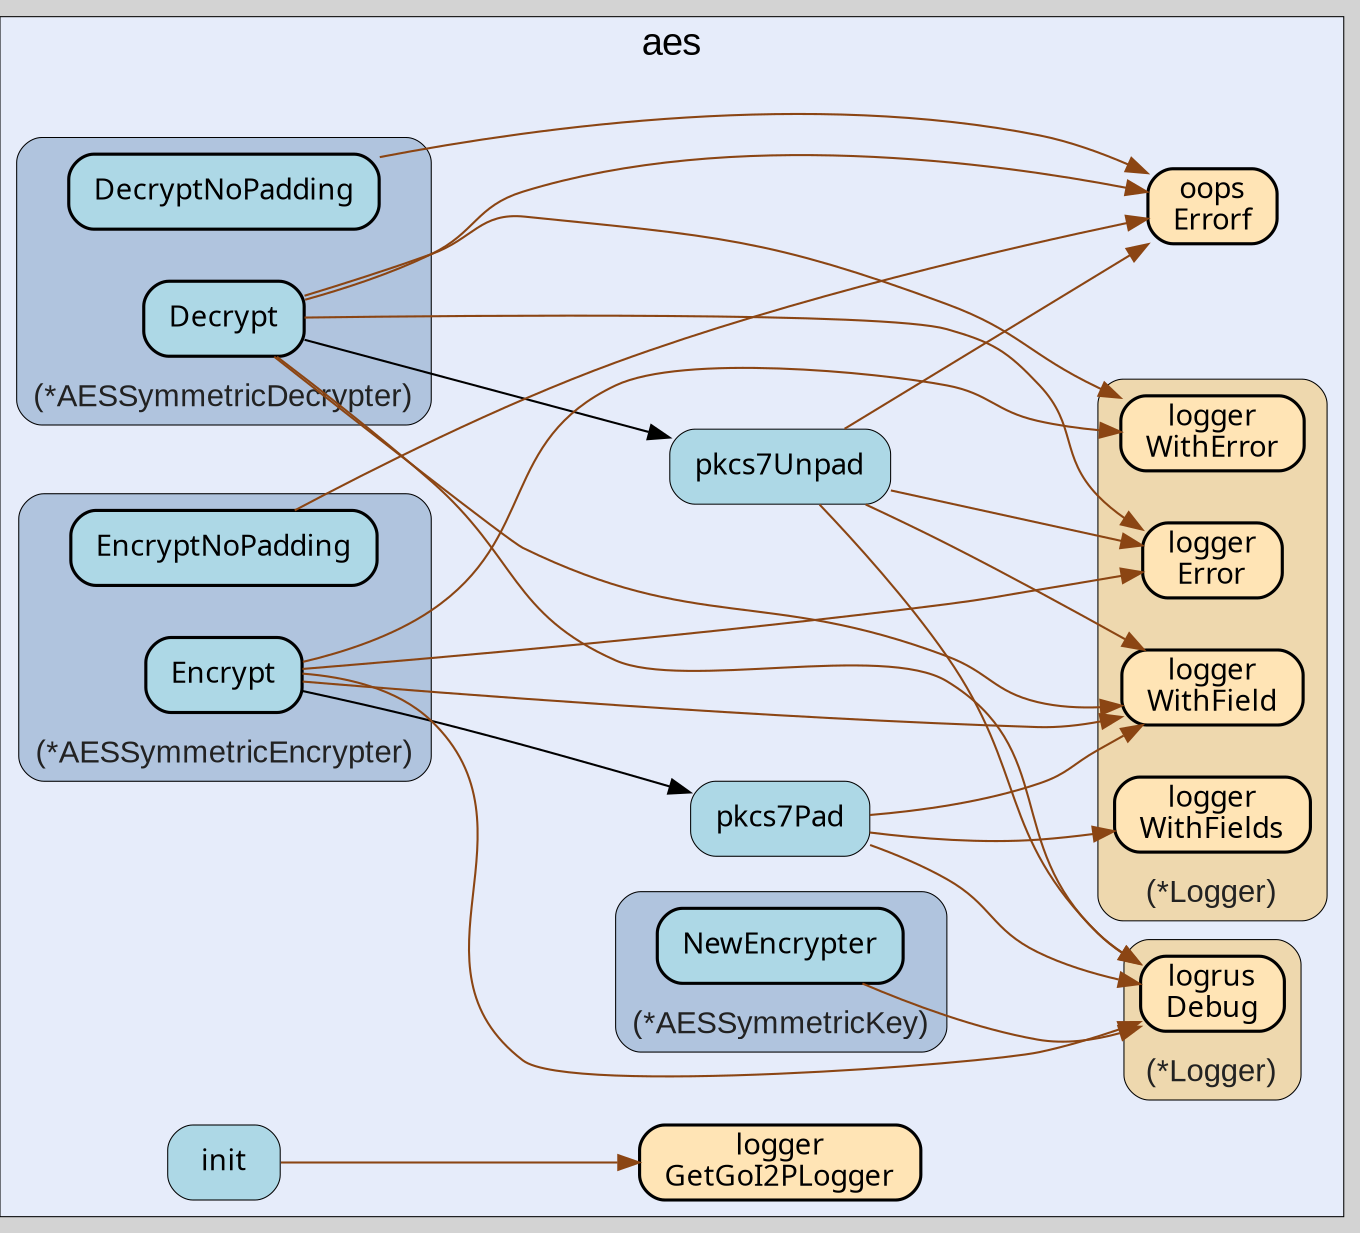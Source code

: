 digraph gocallvis {
    label="";
    labeljust="l";
    fontname="Arial";
    fontsize="14";
    rankdir="LR";
    bgcolor="lightgray";
    style="solid";
    penwidth="0.5";
    pad="0.0";
    nodesep="0.35";

    node [shape="box" style="filled,rounded" fillcolor="honeydew" fontname="Verdana" penwidth="1.0" margin="0.16,0.0"];
    edge [minlen="2"]

    subgraph "cluster_focus" {
        labelloc="t";
labeljust="c";
fontsize="18";
bgcolor="#e6ecfa";
label="aes";
        
        "github.com/go-i2p/crypto/aes.init" [ penwidth="0.5" tooltip="github.com/go-i2p/crypto/aes.init | defined in .:0\nat aes_decrypter.go:11: calling [github.com/go-i2p/logger.GetGoI2PLogger]" fillcolor="lightblue" label="init" ]
        "github.com/go-i2p/logger.GetGoI2PLogger" [ tooltip="github.com/go-i2p/logger.GetGoI2PLogger | defined in log.go:120" fillcolor="moccasin" label="logger\nGetGoI2PLogger" penwidth="1.5" ]
        "github.com/go-i2p/crypto/aes.pkcs7Unpad" [ fillcolor="lightblue" label="pkcs7Unpad" penwidth="0.5" tooltip="github.com/go-i2p/crypto/aes.pkcs7Unpad | defined in aes_pkcs.go:25\nat aes_pkcs.go:26: calling [(*github.com/go-i2p/logger.Logger).WithField]\nat aes_pkcs.go:35: calling [(*github.com/go-i2p/logger.Logger).WithField]\nat aes_pkcs.go:47: calling [(*github.com/go-i2p/logger.Logger).WithField]\nat aes_pkcs.go:30: calling [(*github.com/go-i2p/logger.Logger).Error]\nat aes_pkcs.go:35: calling [(*github.com/go-i2p/logger.Logger).Error]\nat aes_pkcs.go:41: calling [(*github.com/go-i2p/logger.Logger).Error]\nat aes_pkcs.go:31: calling [github.com/samber/oops.Errorf]\nat aes_pkcs.go:36: calling [github.com/samber/oops.Errorf]\nat aes_pkcs.go:42: calling [github.com/samber/oops.Errorf]\nat aes_pkcs.go:26: calling [(*github.com/sirupsen/logrus.Logger).Debug]\nat aes_pkcs.go:47: calling [(*github.com/sirupsen/logrus.Logger).Debug]" ]
        "github.com/samber/oops.Errorf" [ penwidth="1.5" tooltip="github.com/samber/oops.Errorf | defined in oops.go:34" fillcolor="moccasin" label="oops\nErrorf" ]
        "github.com/go-i2p/crypto/aes.pkcs7Pad" [ fillcolor="lightblue" label="pkcs7Pad" penwidth="0.5" tooltip="github.com/go-i2p/crypto/aes.pkcs7Pad | defined in aes_pkcs.go:11\nat aes_pkcs.go:15: calling [(*github.com/sirupsen/logrus.Logger).Debug]\nat aes_pkcs.go:21: calling [(*github.com/sirupsen/logrus.Logger).Debug]\nat aes_pkcs.go:12: calling [(*github.com/go-i2p/logger.Logger).WithFields]\nat aes_pkcs.go:21: calling [(*github.com/go-i2p/logger.Logger).WithField]" ]
        
        subgraph "cluster_*github.com/go-i2p/crypto/aes.AESSymmetricDecrypter" {
        tooltip="type: *github.com/go-i2p/crypto/aes.AESSymmetricDecrypter";
penwidth="0.5";
fontcolor="#222222";
style="rounded,filled";
fillcolor="lightsteelblue";
label="(*AESSymmetricDecrypter)";
fontsize="15";
labelloc="b";
        
        "(*github.com/go-i2p/crypto/aes.AESSymmetricDecrypter).DecryptNoPadding" [ tooltip="(*github.com/go-i2p/crypto/aes.AESSymmetricDecrypter).DecryptNoPadding | defined in aes_decrypter.go:49\nat aes_decrypter.go:51: calling [github.com/samber/oops.Errorf]" fillcolor="lightblue" label="DecryptNoPadding" penwidth="1.5" ]
        "(*github.com/go-i2p/crypto/aes.AESSymmetricDecrypter).Decrypt" [ tooltip="(*github.com/go-i2p/crypto/aes.AESSymmetricDecrypter).Decrypt | defined in aes_decrypter.go:20\nat aes_decrypter.go:31: calling [github.com/samber/oops.Errorf]\nat aes_decrypter.go:38: calling [github.com/go-i2p/crypto/aes.pkcs7Unpad]\nat aes_decrypter.go:21: calling [(*github.com/sirupsen/logrus.Logger).Debug]\nat aes_decrypter.go:44: calling [(*github.com/sirupsen/logrus.Logger).Debug]\nat aes_decrypter.go:25: calling [(*github.com/go-i2p/logger.Logger).Error]\nat aes_decrypter.go:30: calling [(*github.com/go-i2p/logger.Logger).Error]\nat aes_decrypter.go:40: calling [(*github.com/go-i2p/logger.Logger).Error]\nat aes_decrypter.go:21: calling [(*github.com/go-i2p/logger.Logger).WithField]\nat aes_decrypter.go:44: calling [(*github.com/go-i2p/logger.Logger).WithField]\nat aes_decrypter.go:25: calling [(*github.com/go-i2p/logger.Logger).WithError]\nat aes_decrypter.go:40: calling [(*github.com/go-i2p/logger.Logger).WithError]" fillcolor="lightblue" label="Decrypt" penwidth="1.5" ]
        
    }

        subgraph "cluster_*github.com/go-i2p/crypto/aes.AESSymmetricEncrypter" {
        penwidth="0.5";
style="rounded,filled";
fillcolor="lightsteelblue";
fontsize="15";
fontcolor="#222222";
labelloc="b";
label="(*AESSymmetricEncrypter)";
tooltip="type: *github.com/go-i2p/crypto/aes.AESSymmetricEncrypter";
        
        "(*github.com/go-i2p/crypto/aes.AESSymmetricEncrypter).EncryptNoPadding" [ fillcolor="lightblue" label="EncryptNoPadding" penwidth="1.5" tooltip="(*github.com/go-i2p/crypto/aes.AESSymmetricEncrypter).EncryptNoPadding | defined in aes_encrypter.go:36\nat aes_encrypter.go:38: calling [github.com/samber/oops.Errorf]" ]
        "(*github.com/go-i2p/crypto/aes.AESSymmetricEncrypter).Encrypt" [ tooltip="(*github.com/go-i2p/crypto/aes.AESSymmetricEncrypter).Encrypt | defined in aes_encrypter.go:17\nat aes_encrypter.go:26: calling [github.com/go-i2p/crypto/aes.pkcs7Pad]\nat aes_encrypter.go:18: calling [(*github.com/sirupsen/logrus.Logger).Debug]\nat aes_encrypter.go:31: calling [(*github.com/sirupsen/logrus.Logger).Debug]\nat aes_encrypter.go:22: calling [(*github.com/go-i2p/logger.Logger).Error]\nat aes_encrypter.go:18: calling [(*github.com/go-i2p/logger.Logger).WithField]\nat aes_encrypter.go:31: calling [(*github.com/go-i2p/logger.Logger).WithField]\nat aes_encrypter.go:22: calling [(*github.com/go-i2p/logger.Logger).WithError]" fillcolor="lightblue" label="Encrypt" penwidth="1.5" ]
        
    }

        subgraph "cluster_*github.com/go-i2p/crypto/aes.AESSymmetricKey" {
        fontsize="15";
labelloc="b";
style="rounded,filled";
penwidth="0.5";
fontcolor="#222222";
fillcolor="lightsteelblue";
label="(*AESSymmetricKey)";
tooltip="type: *github.com/go-i2p/crypto/aes.AESSymmetricKey";
        
        "(*github.com/go-i2p/crypto/aes.AESSymmetricKey).NewEncrypter" [ fillcolor="lightblue" label="NewEncrypter" penwidth="1.5" tooltip="(*github.com/go-i2p/crypto/aes.AESSymmetricKey).NewEncrypter | defined in aes_key.go:12\nat aes_key.go:13: calling [(*github.com/sirupsen/logrus.Logger).Debug]" ]
        
    }

        subgraph "cluster_*github.com/go-i2p/logger.Logger" {
        fillcolor="wheat2";
label="(*Logger)";
tooltip="type: *github.com/go-i2p/logger.Logger";
penwidth="0.5";
fontsize="15";
fontcolor="#222222";
labelloc="b";
style="rounded,filled";
        
        "(*github.com/go-i2p/logger.Logger).WithField" [ fillcolor="moccasin" label="logger\nWithField" penwidth="1.5" tooltip="(*github.com/go-i2p/logger.Logger).WithField | defined in log.go:54" ]
        "(*github.com/go-i2p/logger.Logger).Error" [ fillcolor="moccasin" label="logger\nError" penwidth="1.5" tooltip="(*github.com/go-i2p/logger.Logger).Error | defined in log.go:42" ]
        "(*github.com/go-i2p/logger.Logger).WithFields" [ fillcolor="moccasin" label="logger\nWithFields" penwidth="1.5" tooltip="(*github.com/go-i2p/logger.Logger).WithFields | defined in log.go:60" ]
        "(*github.com/go-i2p/logger.Logger).WithError" [ fillcolor="moccasin" label="logger\nWithError" penwidth="1.5" tooltip="(*github.com/go-i2p/logger.Logger).WithError | defined in log.go:66" ]
        
    }

        subgraph "cluster_*github.com/sirupsen/logrus.Logger" {
        tooltip="type: *github.com/sirupsen/logrus.Logger";
penwidth="0.5";
fontsize="15";
fontcolor="#222222";
labelloc="b";
style="rounded,filled";
fillcolor="wheat2";
label="(*Logger)";
        
        "(*github.com/sirupsen/logrus.Logger).Debug" [ fillcolor="moccasin" label="logrus\nDebug" penwidth="1.5" tooltip="(*github.com/sirupsen/logrus.Logger).Debug | defined in logger.go:221" ]
        
    }

    }

    "(*github.com/go-i2p/crypto/aes.AESSymmetricEncrypter).Encrypt" -> "github.com/go-i2p/crypto/aes.pkcs7Pad" [ tooltip="at aes_encrypter.go:26: calling [github.com/go-i2p/crypto/aes.pkcs7Pad]" ]
    "github.com/go-i2p/crypto/aes.init" -> "github.com/go-i2p/logger.GetGoI2PLogger" [ tooltip="at aes_decrypter.go:11: calling [github.com/go-i2p/logger.GetGoI2PLogger]" color="saddlebrown" ]
    "github.com/go-i2p/crypto/aes.pkcs7Unpad" -> "(*github.com/go-i2p/logger.Logger).WithField" [ color="saddlebrown" tooltip="at aes_pkcs.go:26: calling [(*github.com/go-i2p/logger.Logger).WithField]\nat aes_pkcs.go:35: calling [(*github.com/go-i2p/logger.Logger).WithField]\nat aes_pkcs.go:47: calling [(*github.com/go-i2p/logger.Logger).WithField]" ]
    "github.com/go-i2p/crypto/aes.pkcs7Unpad" -> "(*github.com/go-i2p/logger.Logger).Error" [ color="saddlebrown" tooltip="at aes_pkcs.go:30: calling [(*github.com/go-i2p/logger.Logger).Error]\nat aes_pkcs.go:35: calling [(*github.com/go-i2p/logger.Logger).Error]\nat aes_pkcs.go:41: calling [(*github.com/go-i2p/logger.Logger).Error]" ]
    "github.com/go-i2p/crypto/aes.pkcs7Unpad" -> "github.com/samber/oops.Errorf" [ color="saddlebrown" tooltip="at aes_pkcs.go:31: calling [github.com/samber/oops.Errorf]\nat aes_pkcs.go:36: calling [github.com/samber/oops.Errorf]\nat aes_pkcs.go:42: calling [github.com/samber/oops.Errorf]" ]
    "(*github.com/go-i2p/crypto/aes.AESSymmetricDecrypter).Decrypt" -> "github.com/samber/oops.Errorf" [ color="saddlebrown" tooltip="at aes_decrypter.go:31: calling [github.com/samber/oops.Errorf]" ]
    "(*github.com/go-i2p/crypto/aes.AESSymmetricDecrypter).Decrypt" -> "github.com/go-i2p/crypto/aes.pkcs7Unpad" [ tooltip="at aes_decrypter.go:38: calling [github.com/go-i2p/crypto/aes.pkcs7Unpad]" ]
    "(*github.com/go-i2p/crypto/aes.AESSymmetricEncrypter).Encrypt" -> "(*github.com/sirupsen/logrus.Logger).Debug" [ color="saddlebrown" tooltip="at aes_encrypter.go:18: calling [(*github.com/sirupsen/logrus.Logger).Debug]\nat aes_encrypter.go:31: calling [(*github.com/sirupsen/logrus.Logger).Debug]" ]
    "github.com/go-i2p/crypto/aes.pkcs7Pad" -> "(*github.com/sirupsen/logrus.Logger).Debug" [ color="saddlebrown" tooltip="at aes_pkcs.go:15: calling [(*github.com/sirupsen/logrus.Logger).Debug]\nat aes_pkcs.go:21: calling [(*github.com/sirupsen/logrus.Logger).Debug]" ]
    "(*github.com/go-i2p/crypto/aes.AESSymmetricDecrypter).Decrypt" -> "(*github.com/sirupsen/logrus.Logger).Debug" [ color="saddlebrown" tooltip="at aes_decrypter.go:21: calling [(*github.com/sirupsen/logrus.Logger).Debug]\nat aes_decrypter.go:44: calling [(*github.com/sirupsen/logrus.Logger).Debug]" ]
    "(*github.com/go-i2p/crypto/aes.AESSymmetricDecrypter).Decrypt" -> "(*github.com/go-i2p/logger.Logger).Error" [ tooltip="at aes_decrypter.go:25: calling [(*github.com/go-i2p/logger.Logger).Error]\nat aes_decrypter.go:30: calling [(*github.com/go-i2p/logger.Logger).Error]\nat aes_decrypter.go:40: calling [(*github.com/go-i2p/logger.Logger).Error]" color="saddlebrown" ]
    "github.com/go-i2p/crypto/aes.pkcs7Unpad" -> "(*github.com/sirupsen/logrus.Logger).Debug" [ color="saddlebrown" tooltip="at aes_pkcs.go:26: calling [(*github.com/sirupsen/logrus.Logger).Debug]\nat aes_pkcs.go:47: calling [(*github.com/sirupsen/logrus.Logger).Debug]" ]
    "(*github.com/go-i2p/crypto/aes.AESSymmetricEncrypter).EncryptNoPadding" -> "github.com/samber/oops.Errorf" [ color="saddlebrown" tooltip="at aes_encrypter.go:38: calling [github.com/samber/oops.Errorf]" ]
    "(*github.com/go-i2p/crypto/aes.AESSymmetricKey).NewEncrypter" -> "(*github.com/sirupsen/logrus.Logger).Debug" [ color="saddlebrown" tooltip="at aes_key.go:13: calling [(*github.com/sirupsen/logrus.Logger).Debug]" ]
    "github.com/go-i2p/crypto/aes.pkcs7Pad" -> "(*github.com/go-i2p/logger.Logger).WithFields" [ color="saddlebrown" tooltip="at aes_pkcs.go:12: calling [(*github.com/go-i2p/logger.Logger).WithFields]" ]
    "github.com/go-i2p/crypto/aes.pkcs7Pad" -> "(*github.com/go-i2p/logger.Logger).WithField" [ color="saddlebrown" tooltip="at aes_pkcs.go:21: calling [(*github.com/go-i2p/logger.Logger).WithField]" ]
    "(*github.com/go-i2p/crypto/aes.AESSymmetricDecrypter).Decrypt" -> "(*github.com/go-i2p/logger.Logger).WithField" [ color="saddlebrown" tooltip="at aes_decrypter.go:21: calling [(*github.com/go-i2p/logger.Logger).WithField]\nat aes_decrypter.go:44: calling [(*github.com/go-i2p/logger.Logger).WithField]" ]
    "(*github.com/go-i2p/crypto/aes.AESSymmetricDecrypter).Decrypt" -> "(*github.com/go-i2p/logger.Logger).WithError" [ color="saddlebrown" tooltip="at aes_decrypter.go:25: calling [(*github.com/go-i2p/logger.Logger).WithError]\nat aes_decrypter.go:40: calling [(*github.com/go-i2p/logger.Logger).WithError]" ]
    "(*github.com/go-i2p/crypto/aes.AESSymmetricEncrypter).Encrypt" -> "(*github.com/go-i2p/logger.Logger).Error" [ color="saddlebrown" tooltip="at aes_encrypter.go:22: calling [(*github.com/go-i2p/logger.Logger).Error]" ]
    "(*github.com/go-i2p/crypto/aes.AESSymmetricDecrypter).DecryptNoPadding" -> "github.com/samber/oops.Errorf" [ color="saddlebrown" tooltip="at aes_decrypter.go:51: calling [github.com/samber/oops.Errorf]" ]
    "(*github.com/go-i2p/crypto/aes.AESSymmetricEncrypter).Encrypt" -> "(*github.com/go-i2p/logger.Logger).WithField" [ color="saddlebrown" tooltip="at aes_encrypter.go:18: calling [(*github.com/go-i2p/logger.Logger).WithField]\nat aes_encrypter.go:31: calling [(*github.com/go-i2p/logger.Logger).WithField]" ]
    "(*github.com/go-i2p/crypto/aes.AESSymmetricEncrypter).Encrypt" -> "(*github.com/go-i2p/logger.Logger).WithError" [ color="saddlebrown" tooltip="at aes_encrypter.go:22: calling [(*github.com/go-i2p/logger.Logger).WithError]" ]
}
